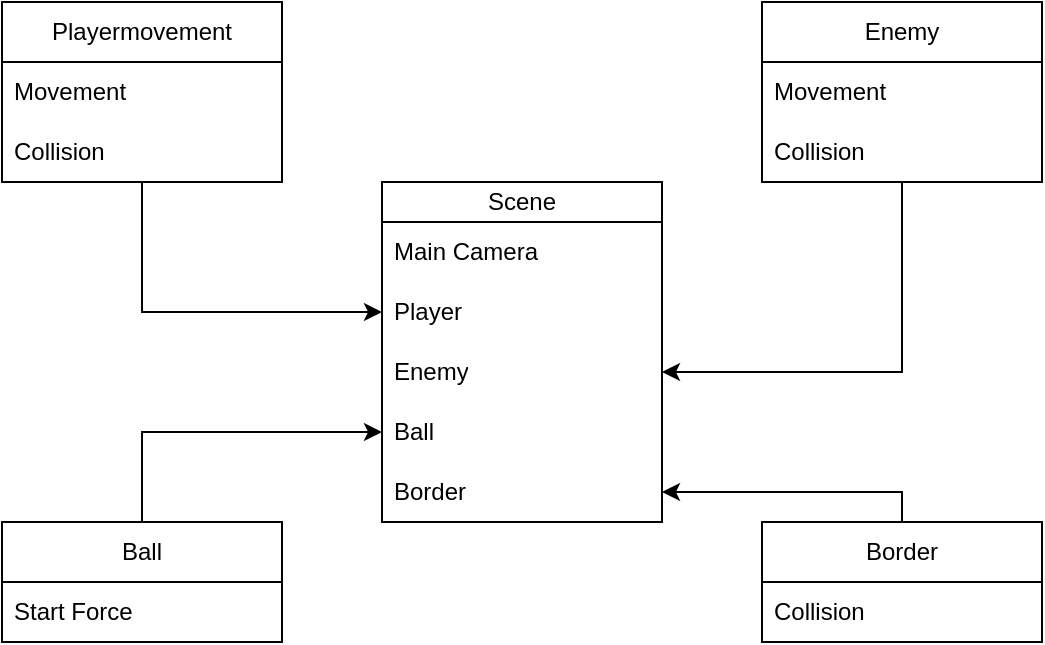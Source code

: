 <mxfile version="20.8.5" type="device"><diagram id="C5RBs43oDa-KdzZeNtuy" name="Page-1"><mxGraphModel dx="1221" dy="585" grid="1" gridSize="10" guides="1" tooltips="1" connect="1" arrows="1" fold="1" page="1" pageScale="1" pageWidth="827" pageHeight="1169" math="0" shadow="0"><root><mxCell id="WIyWlLk6GJQsqaUBKTNV-0"/><mxCell id="WIyWlLk6GJQsqaUBKTNV-1" parent="WIyWlLk6GJQsqaUBKTNV-0"/><mxCell id="5GjLSVF3ecgDaPZPzRgm-0" value="Scene" style="swimlane;fontStyle=0;childLayout=stackLayout;horizontal=1;startSize=20;horizontalStack=0;resizeParent=1;resizeParentMax=0;resizeLast=0;collapsible=1;marginBottom=0;whiteSpace=wrap;html=1;" parent="WIyWlLk6GJQsqaUBKTNV-1" vertex="1"><mxGeometry x="510" y="170" width="140" height="170" as="geometry"><mxRectangle x="460" y="210" width="70" height="30" as="alternateBounds"/></mxGeometry></mxCell><mxCell id="5GjLSVF3ecgDaPZPzRgm-1" value="&lt;div&gt;Main Camera&lt;/div&gt;" style="text;strokeColor=none;fillColor=none;align=left;verticalAlign=middle;spacingLeft=4;spacingRight=4;overflow=hidden;points=[[0,0.5],[1,0.5]];portConstraint=eastwest;rotatable=0;whiteSpace=wrap;html=1;" parent="5GjLSVF3ecgDaPZPzRgm-0" vertex="1"><mxGeometry y="20" width="140" height="30" as="geometry"/></mxCell><mxCell id="5GjLSVF3ecgDaPZPzRgm-2" value="Player" style="text;strokeColor=none;fillColor=none;align=left;verticalAlign=middle;spacingLeft=4;spacingRight=4;overflow=hidden;points=[[0,0.5],[1,0.5]];portConstraint=eastwest;rotatable=0;whiteSpace=wrap;html=1;" parent="5GjLSVF3ecgDaPZPzRgm-0" vertex="1"><mxGeometry y="50" width="140" height="30" as="geometry"/></mxCell><mxCell id="5GjLSVF3ecgDaPZPzRgm-3" value="&lt;div&gt;Enemy&lt;/div&gt;" style="text;strokeColor=none;fillColor=none;align=left;verticalAlign=middle;spacingLeft=4;spacingRight=4;overflow=hidden;points=[[0,0.5],[1,0.5]];portConstraint=eastwest;rotatable=0;whiteSpace=wrap;html=1;" parent="5GjLSVF3ecgDaPZPzRgm-0" vertex="1"><mxGeometry y="80" width="140" height="30" as="geometry"/></mxCell><mxCell id="5GjLSVF3ecgDaPZPzRgm-5" value="Ball" style="text;strokeColor=none;fillColor=none;align=left;verticalAlign=middle;spacingLeft=4;spacingRight=4;overflow=hidden;points=[[0,0.5],[1,0.5]];portConstraint=eastwest;rotatable=0;whiteSpace=wrap;html=1;" parent="5GjLSVF3ecgDaPZPzRgm-0" vertex="1"><mxGeometry y="110" width="140" height="30" as="geometry"/></mxCell><mxCell id="5GjLSVF3ecgDaPZPzRgm-4" value="Border" style="text;strokeColor=none;fillColor=none;align=left;verticalAlign=middle;spacingLeft=4;spacingRight=4;overflow=hidden;points=[[0,0.5],[1,0.5]];portConstraint=eastwest;rotatable=0;whiteSpace=wrap;html=1;" parent="5GjLSVF3ecgDaPZPzRgm-0" vertex="1"><mxGeometry y="140" width="140" height="30" as="geometry"/></mxCell><mxCell id="5GjLSVF3ecgDaPZPzRgm-11" style="edgeStyle=orthogonalEdgeStyle;rounded=0;orthogonalLoop=1;jettySize=auto;html=1;" parent="WIyWlLk6GJQsqaUBKTNV-1" source="5GjLSVF3ecgDaPZPzRgm-7" target="5GjLSVF3ecgDaPZPzRgm-2" edge="1"><mxGeometry relative="1" as="geometry"/></mxCell><mxCell id="5GjLSVF3ecgDaPZPzRgm-7" value="Playermovement" style="swimlane;fontStyle=0;childLayout=stackLayout;horizontal=1;startSize=30;horizontalStack=0;resizeParent=1;resizeParentMax=0;resizeLast=0;collapsible=1;marginBottom=0;whiteSpace=wrap;html=1;" parent="WIyWlLk6GJQsqaUBKTNV-1" vertex="1"><mxGeometry x="320" y="80" width="140" height="90" as="geometry"/></mxCell><mxCell id="5GjLSVF3ecgDaPZPzRgm-8" value="Movement" style="text;strokeColor=none;fillColor=none;align=left;verticalAlign=middle;spacingLeft=4;spacingRight=4;overflow=hidden;points=[[0,0.5],[1,0.5]];portConstraint=eastwest;rotatable=0;whiteSpace=wrap;html=1;" parent="5GjLSVF3ecgDaPZPzRgm-7" vertex="1"><mxGeometry y="30" width="140" height="30" as="geometry"/></mxCell><mxCell id="5GjLSVF3ecgDaPZPzRgm-9" value="Collision" style="text;strokeColor=none;fillColor=none;align=left;verticalAlign=middle;spacingLeft=4;spacingRight=4;overflow=hidden;points=[[0,0.5],[1,0.5]];portConstraint=eastwest;rotatable=0;whiteSpace=wrap;html=1;" parent="5GjLSVF3ecgDaPZPzRgm-7" vertex="1"><mxGeometry y="60" width="140" height="30" as="geometry"/></mxCell><mxCell id="5GjLSVF3ecgDaPZPzRgm-16" style="edgeStyle=orthogonalEdgeStyle;rounded=0;orthogonalLoop=1;jettySize=auto;html=1;entryX=0;entryY=0.5;entryDx=0;entryDy=0;" parent="WIyWlLk6GJQsqaUBKTNV-1" source="5GjLSVF3ecgDaPZPzRgm-12" target="5GjLSVF3ecgDaPZPzRgm-5" edge="1"><mxGeometry relative="1" as="geometry"/></mxCell><mxCell id="5GjLSVF3ecgDaPZPzRgm-12" value="Ball" style="swimlane;fontStyle=0;childLayout=stackLayout;horizontal=1;startSize=30;horizontalStack=0;resizeParent=1;resizeParentMax=0;resizeLast=0;collapsible=1;marginBottom=0;whiteSpace=wrap;html=1;" parent="WIyWlLk6GJQsqaUBKTNV-1" vertex="1"><mxGeometry x="320" y="340" width="140" height="60" as="geometry"/></mxCell><mxCell id="5GjLSVF3ecgDaPZPzRgm-13" value="Start Force" style="text;strokeColor=none;fillColor=none;align=left;verticalAlign=middle;spacingLeft=4;spacingRight=4;overflow=hidden;points=[[0,0.5],[1,0.5]];portConstraint=eastwest;rotatable=0;whiteSpace=wrap;html=1;" parent="5GjLSVF3ecgDaPZPzRgm-12" vertex="1"><mxGeometry y="30" width="140" height="30" as="geometry"/></mxCell><mxCell id="5GjLSVF3ecgDaPZPzRgm-21" style="edgeStyle=orthogonalEdgeStyle;rounded=0;orthogonalLoop=1;jettySize=auto;html=1;" parent="WIyWlLk6GJQsqaUBKTNV-1" source="5GjLSVF3ecgDaPZPzRgm-17" target="5GjLSVF3ecgDaPZPzRgm-4" edge="1"><mxGeometry relative="1" as="geometry"><Array as="points"><mxPoint x="770" y="325"/></Array></mxGeometry></mxCell><mxCell id="5GjLSVF3ecgDaPZPzRgm-17" value="Border" style="swimlane;fontStyle=0;childLayout=stackLayout;horizontal=1;startSize=30;horizontalStack=0;resizeParent=1;resizeParentMax=0;resizeLast=0;collapsible=1;marginBottom=0;whiteSpace=wrap;html=1;" parent="WIyWlLk6GJQsqaUBKTNV-1" vertex="1"><mxGeometry x="700" y="340" width="140" height="60" as="geometry"/></mxCell><mxCell id="5GjLSVF3ecgDaPZPzRgm-18" value="Collision" style="text;strokeColor=none;fillColor=none;align=left;verticalAlign=middle;spacingLeft=4;spacingRight=4;overflow=hidden;points=[[0,0.5],[1,0.5]];portConstraint=eastwest;rotatable=0;whiteSpace=wrap;html=1;" parent="5GjLSVF3ecgDaPZPzRgm-17" vertex="1"><mxGeometry y="30" width="140" height="30" as="geometry"/></mxCell><mxCell id="5GjLSVF3ecgDaPZPzRgm-27" style="edgeStyle=orthogonalEdgeStyle;rounded=0;orthogonalLoop=1;jettySize=auto;html=1;" parent="WIyWlLk6GJQsqaUBKTNV-1" source="5GjLSVF3ecgDaPZPzRgm-24" target="5GjLSVF3ecgDaPZPzRgm-3" edge="1"><mxGeometry relative="1" as="geometry"/></mxCell><mxCell id="5GjLSVF3ecgDaPZPzRgm-24" value="Enemy" style="swimlane;fontStyle=0;childLayout=stackLayout;horizontal=1;startSize=30;horizontalStack=0;resizeParent=1;resizeParentMax=0;resizeLast=0;collapsible=1;marginBottom=0;whiteSpace=wrap;html=1;" parent="WIyWlLk6GJQsqaUBKTNV-1" vertex="1"><mxGeometry x="700" y="80" width="140" height="90" as="geometry"/></mxCell><mxCell id="5GjLSVF3ecgDaPZPzRgm-25" value="Movement" style="text;strokeColor=none;fillColor=none;align=left;verticalAlign=middle;spacingLeft=4;spacingRight=4;overflow=hidden;points=[[0,0.5],[1,0.5]];portConstraint=eastwest;rotatable=0;whiteSpace=wrap;html=1;" parent="5GjLSVF3ecgDaPZPzRgm-24" vertex="1"><mxGeometry y="30" width="140" height="30" as="geometry"/></mxCell><mxCell id="5GjLSVF3ecgDaPZPzRgm-26" value="Collision" style="text;strokeColor=none;fillColor=none;align=left;verticalAlign=middle;spacingLeft=4;spacingRight=4;overflow=hidden;points=[[0,0.5],[1,0.5]];portConstraint=eastwest;rotatable=0;whiteSpace=wrap;html=1;" parent="5GjLSVF3ecgDaPZPzRgm-24" vertex="1"><mxGeometry y="60" width="140" height="30" as="geometry"/></mxCell></root></mxGraphModel></diagram></mxfile>